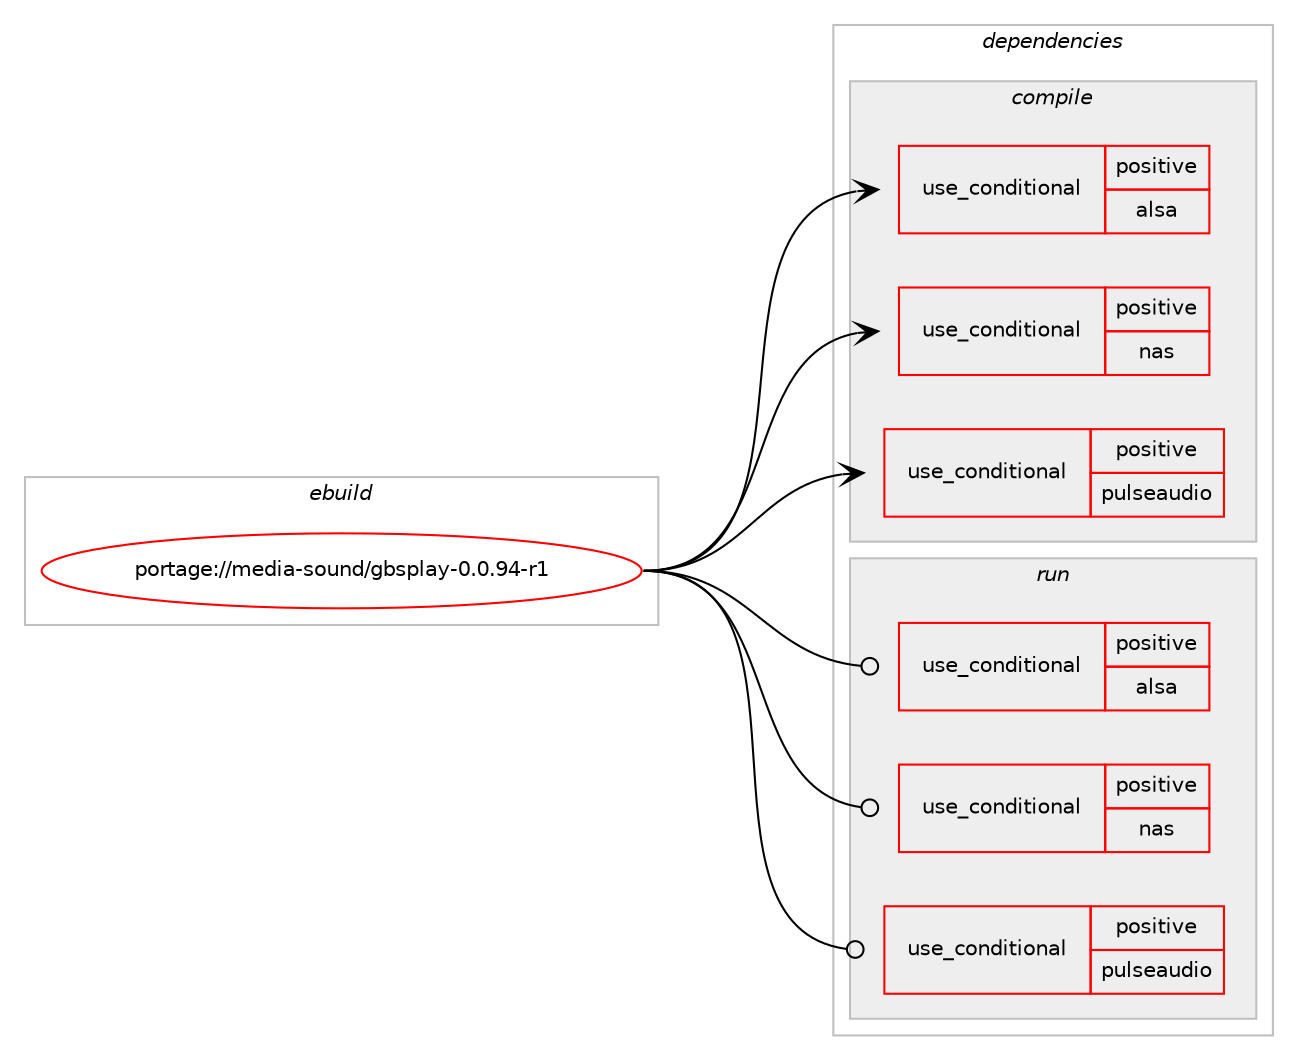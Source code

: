 digraph prolog {

# *************
# Graph options
# *************

newrank=true;
concentrate=true;
compound=true;
graph [rankdir=LR,fontname=Helvetica,fontsize=10,ranksep=1.5];#, ranksep=2.5, nodesep=0.2];
edge  [arrowhead=vee];
node  [fontname=Helvetica,fontsize=10];

# **********
# The ebuild
# **********

subgraph cluster_leftcol {
color=gray;
rank=same;
label=<<i>ebuild</i>>;
id [label="portage://media-sound/gbsplay-0.0.94-r1", color=red, width=4, href="../media-sound/gbsplay-0.0.94-r1.svg"];
}

# ****************
# The dependencies
# ****************

subgraph cluster_midcol {
color=gray;
label=<<i>dependencies</i>>;
subgraph cluster_compile {
fillcolor="#eeeeee";
style=filled;
label=<<i>compile</i>>;
subgraph cond77920 {
dependency163088 [label=<<TABLE BORDER="0" CELLBORDER="1" CELLSPACING="0" CELLPADDING="4"><TR><TD ROWSPAN="3" CELLPADDING="10">use_conditional</TD></TR><TR><TD>positive</TD></TR><TR><TD>alsa</TD></TR></TABLE>>, shape=none, color=red];
# *** BEGIN UNKNOWN DEPENDENCY TYPE (TODO) ***
# dependency163088 -> package_dependency(portage://media-sound/gbsplay-0.0.94-r1,install,no,media-libs,alsa-lib,none,[,,],[slot(0)],[])
# *** END UNKNOWN DEPENDENCY TYPE (TODO) ***

}
id:e -> dependency163088:w [weight=20,style="solid",arrowhead="vee"];
subgraph cond77921 {
dependency163089 [label=<<TABLE BORDER="0" CELLBORDER="1" CELLSPACING="0" CELLPADDING="4"><TR><TD ROWSPAN="3" CELLPADDING="10">use_conditional</TD></TR><TR><TD>positive</TD></TR><TR><TD>nas</TD></TR></TABLE>>, shape=none, color=red];
# *** BEGIN UNKNOWN DEPENDENCY TYPE (TODO) ***
# dependency163089 -> package_dependency(portage://media-sound/gbsplay-0.0.94-r1,install,no,media-libs,nas,none,[,,],[slot(0)],[])
# *** END UNKNOWN DEPENDENCY TYPE (TODO) ***

}
id:e -> dependency163089:w [weight=20,style="solid",arrowhead="vee"];
subgraph cond77922 {
dependency163090 [label=<<TABLE BORDER="0" CELLBORDER="1" CELLSPACING="0" CELLPADDING="4"><TR><TD ROWSPAN="3" CELLPADDING="10">use_conditional</TD></TR><TR><TD>positive</TD></TR><TR><TD>pulseaudio</TD></TR></TABLE>>, shape=none, color=red];
# *** BEGIN UNKNOWN DEPENDENCY TYPE (TODO) ***
# dependency163090 -> package_dependency(portage://media-sound/gbsplay-0.0.94-r1,install,no,media-libs,libpulse,none,[,,],[],[])
# *** END UNKNOWN DEPENDENCY TYPE (TODO) ***

}
id:e -> dependency163090:w [weight=20,style="solid",arrowhead="vee"];
}
subgraph cluster_compileandrun {
fillcolor="#eeeeee";
style=filled;
label=<<i>compile and run</i>>;
}
subgraph cluster_run {
fillcolor="#eeeeee";
style=filled;
label=<<i>run</i>>;
subgraph cond77923 {
dependency163091 [label=<<TABLE BORDER="0" CELLBORDER="1" CELLSPACING="0" CELLPADDING="4"><TR><TD ROWSPAN="3" CELLPADDING="10">use_conditional</TD></TR><TR><TD>positive</TD></TR><TR><TD>alsa</TD></TR></TABLE>>, shape=none, color=red];
# *** BEGIN UNKNOWN DEPENDENCY TYPE (TODO) ***
# dependency163091 -> package_dependency(portage://media-sound/gbsplay-0.0.94-r1,run,no,media-libs,alsa-lib,none,[,,],[slot(0)],[])
# *** END UNKNOWN DEPENDENCY TYPE (TODO) ***

}
id:e -> dependency163091:w [weight=20,style="solid",arrowhead="odot"];
subgraph cond77924 {
dependency163092 [label=<<TABLE BORDER="0" CELLBORDER="1" CELLSPACING="0" CELLPADDING="4"><TR><TD ROWSPAN="3" CELLPADDING="10">use_conditional</TD></TR><TR><TD>positive</TD></TR><TR><TD>nas</TD></TR></TABLE>>, shape=none, color=red];
# *** BEGIN UNKNOWN DEPENDENCY TYPE (TODO) ***
# dependency163092 -> package_dependency(portage://media-sound/gbsplay-0.0.94-r1,run,no,media-libs,nas,none,[,,],[slot(0)],[])
# *** END UNKNOWN DEPENDENCY TYPE (TODO) ***

}
id:e -> dependency163092:w [weight=20,style="solid",arrowhead="odot"];
subgraph cond77925 {
dependency163093 [label=<<TABLE BORDER="0" CELLBORDER="1" CELLSPACING="0" CELLPADDING="4"><TR><TD ROWSPAN="3" CELLPADDING="10">use_conditional</TD></TR><TR><TD>positive</TD></TR><TR><TD>pulseaudio</TD></TR></TABLE>>, shape=none, color=red];
# *** BEGIN UNKNOWN DEPENDENCY TYPE (TODO) ***
# dependency163093 -> package_dependency(portage://media-sound/gbsplay-0.0.94-r1,run,no,media-libs,libpulse,none,[,,],[],[])
# *** END UNKNOWN DEPENDENCY TYPE (TODO) ***

}
id:e -> dependency163093:w [weight=20,style="solid",arrowhead="odot"];
}
}

# **************
# The candidates
# **************

subgraph cluster_choices {
rank=same;
color=gray;
label=<<i>candidates</i>>;

}

}
